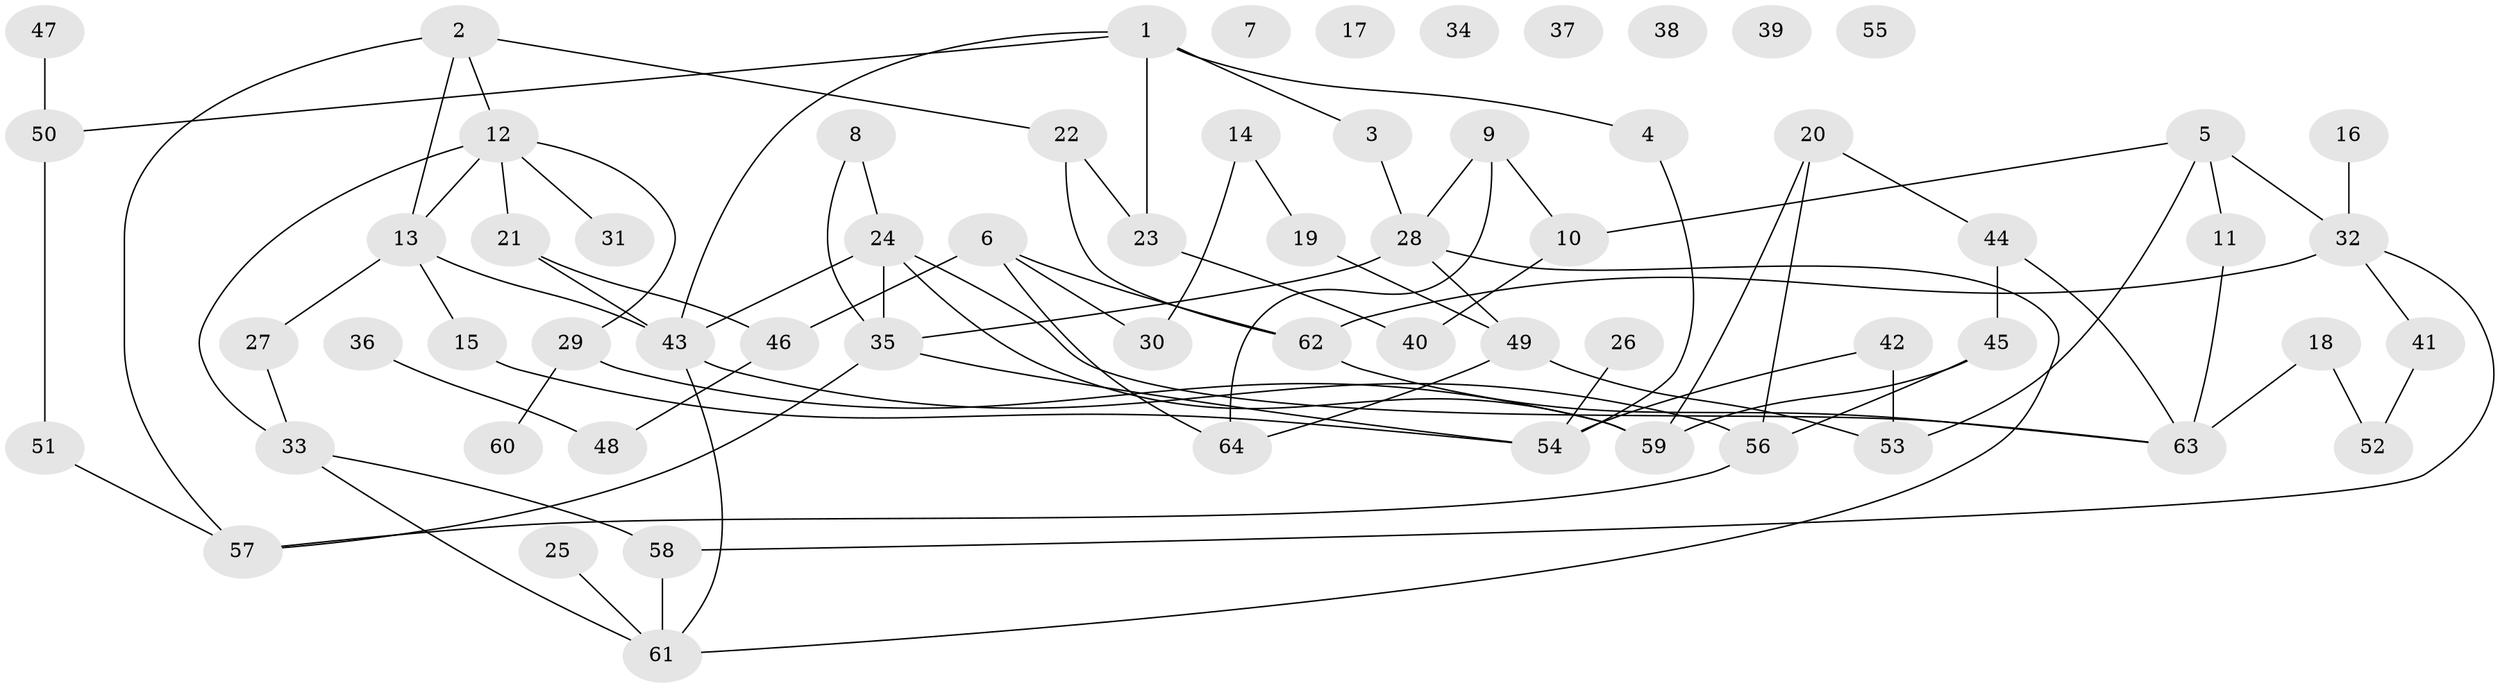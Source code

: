 // Generated by graph-tools (version 1.1) at 2025/33/03/09/25 02:33:57]
// undirected, 64 vertices, 87 edges
graph export_dot {
graph [start="1"]
  node [color=gray90,style=filled];
  1;
  2;
  3;
  4;
  5;
  6;
  7;
  8;
  9;
  10;
  11;
  12;
  13;
  14;
  15;
  16;
  17;
  18;
  19;
  20;
  21;
  22;
  23;
  24;
  25;
  26;
  27;
  28;
  29;
  30;
  31;
  32;
  33;
  34;
  35;
  36;
  37;
  38;
  39;
  40;
  41;
  42;
  43;
  44;
  45;
  46;
  47;
  48;
  49;
  50;
  51;
  52;
  53;
  54;
  55;
  56;
  57;
  58;
  59;
  60;
  61;
  62;
  63;
  64;
  1 -- 3;
  1 -- 4;
  1 -- 23;
  1 -- 43;
  1 -- 50;
  2 -- 12;
  2 -- 13;
  2 -- 22;
  2 -- 57;
  3 -- 28;
  4 -- 54;
  5 -- 10;
  5 -- 11;
  5 -- 32;
  5 -- 53;
  6 -- 30;
  6 -- 46;
  6 -- 62;
  6 -- 64;
  8 -- 24;
  8 -- 35;
  9 -- 10;
  9 -- 28;
  9 -- 64;
  10 -- 40;
  11 -- 63;
  12 -- 13;
  12 -- 21;
  12 -- 29;
  12 -- 31;
  12 -- 33;
  13 -- 15;
  13 -- 27;
  13 -- 43;
  14 -- 19;
  14 -- 30;
  15 -- 54;
  16 -- 32;
  18 -- 52;
  18 -- 63;
  19 -- 49;
  20 -- 44;
  20 -- 56;
  20 -- 59;
  21 -- 43;
  21 -- 46;
  22 -- 23;
  22 -- 62;
  23 -- 40;
  24 -- 35;
  24 -- 43;
  24 -- 59;
  24 -- 63;
  25 -- 61;
  26 -- 54;
  27 -- 33;
  28 -- 35;
  28 -- 49;
  28 -- 61;
  29 -- 59;
  29 -- 60;
  32 -- 41;
  32 -- 58;
  32 -- 62;
  33 -- 58;
  33 -- 61;
  35 -- 54;
  35 -- 57;
  36 -- 48;
  41 -- 52;
  42 -- 53;
  42 -- 54;
  43 -- 56;
  43 -- 61;
  44 -- 45;
  44 -- 63;
  45 -- 56;
  45 -- 59;
  46 -- 48;
  47 -- 50;
  49 -- 53;
  49 -- 64;
  50 -- 51;
  51 -- 57;
  56 -- 57;
  58 -- 61;
  62 -- 63;
}

